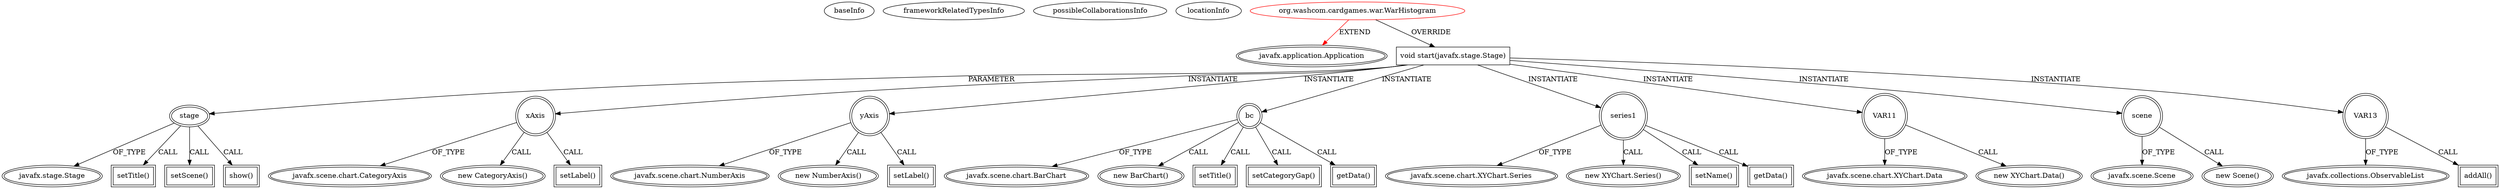 digraph {
baseInfo[graphId=1994,category="extension_graph",isAnonymous=false,possibleRelation=false]
frameworkRelatedTypesInfo[0="javafx.application.Application"]
possibleCollaborationsInfo[]
locationInfo[projectName="bdkosher-card-games",filePath="/bdkosher-card-games/card-games-master/src/org/washcom/cardgames/war/WarHistogram.java",contextSignature="WarHistogram",graphId="1994"]
0[label="org.washcom.cardgames.war.WarHistogram",vertexType="ROOT_CLIENT_CLASS_DECLARATION",isFrameworkType=false,color=red]
1[label="javafx.application.Application",vertexType="FRAMEWORK_CLASS_TYPE",isFrameworkType=true,peripheries=2]
2[label="void start(javafx.stage.Stage)",vertexType="OVERRIDING_METHOD_DECLARATION",isFrameworkType=false,shape=box]
3[label="stage",vertexType="PARAMETER_DECLARATION",isFrameworkType=true,peripheries=2]
4[label="javafx.stage.Stage",vertexType="FRAMEWORK_CLASS_TYPE",isFrameworkType=true,peripheries=2]
6[label="setTitle()",vertexType="INSIDE_CALL",isFrameworkType=true,peripheries=2,shape=box]
8[label="xAxis",vertexType="VARIABLE_EXPRESION",isFrameworkType=true,peripheries=2,shape=circle]
9[label="javafx.scene.chart.CategoryAxis",vertexType="FRAMEWORK_CLASS_TYPE",isFrameworkType=true,peripheries=2]
7[label="new CategoryAxis()",vertexType="CONSTRUCTOR_CALL",isFrameworkType=true,peripheries=2]
11[label="setLabel()",vertexType="INSIDE_CALL",isFrameworkType=true,peripheries=2,shape=box]
13[label="yAxis",vertexType="VARIABLE_EXPRESION",isFrameworkType=true,peripheries=2,shape=circle]
14[label="javafx.scene.chart.NumberAxis",vertexType="FRAMEWORK_CLASS_TYPE",isFrameworkType=true,peripheries=2]
12[label="new NumberAxis()",vertexType="CONSTRUCTOR_CALL",isFrameworkType=true,peripheries=2]
16[label="setLabel()",vertexType="INSIDE_CALL",isFrameworkType=true,peripheries=2,shape=box]
18[label="bc",vertexType="VARIABLE_EXPRESION",isFrameworkType=true,peripheries=2,shape=circle]
19[label="javafx.scene.chart.BarChart",vertexType="FRAMEWORK_CLASS_TYPE",isFrameworkType=true,peripheries=2]
17[label="new BarChart()",vertexType="CONSTRUCTOR_CALL",isFrameworkType=true,peripheries=2]
21[label="setTitle()",vertexType="INSIDE_CALL",isFrameworkType=true,peripheries=2,shape=box]
23[label="setCategoryGap()",vertexType="INSIDE_CALL",isFrameworkType=true,peripheries=2,shape=box]
25[label="series1",vertexType="VARIABLE_EXPRESION",isFrameworkType=true,peripheries=2,shape=circle]
26[label="javafx.scene.chart.XYChart.Series",vertexType="FRAMEWORK_CLASS_TYPE",isFrameworkType=true,peripheries=2]
24[label="new XYChart.Series()",vertexType="CONSTRUCTOR_CALL",isFrameworkType=true,peripheries=2]
28[label="setName()",vertexType="INSIDE_CALL",isFrameworkType=true,peripheries=2,shape=box]
30[label="getData()",vertexType="INSIDE_CALL",isFrameworkType=true,peripheries=2,shape=box]
32[label="VAR11",vertexType="VARIABLE_EXPRESION",isFrameworkType=true,peripheries=2,shape=circle]
33[label="javafx.scene.chart.XYChart.Data",vertexType="FRAMEWORK_CLASS_TYPE",isFrameworkType=true,peripheries=2]
31[label="new XYChart.Data()",vertexType="CONSTRUCTOR_CALL",isFrameworkType=true,peripheries=2]
35[label="scene",vertexType="VARIABLE_EXPRESION",isFrameworkType=true,peripheries=2,shape=circle]
36[label="javafx.scene.Scene",vertexType="FRAMEWORK_CLASS_TYPE",isFrameworkType=true,peripheries=2]
34[label="new Scene()",vertexType="CONSTRUCTOR_CALL",isFrameworkType=true,peripheries=2]
37[label="VAR13",vertexType="VARIABLE_EXPRESION",isFrameworkType=true,peripheries=2,shape=circle]
39[label="javafx.collections.ObservableList",vertexType="FRAMEWORK_INTERFACE_TYPE",isFrameworkType=true,peripheries=2]
38[label="addAll()",vertexType="INSIDE_CALL",isFrameworkType=true,peripheries=2,shape=box]
41[label="getData()",vertexType="INSIDE_CALL",isFrameworkType=true,peripheries=2,shape=box]
43[label="setScene()",vertexType="INSIDE_CALL",isFrameworkType=true,peripheries=2,shape=box]
45[label="show()",vertexType="INSIDE_CALL",isFrameworkType=true,peripheries=2,shape=box]
0->1[label="EXTEND",color=red]
0->2[label="OVERRIDE"]
3->4[label="OF_TYPE"]
2->3[label="PARAMETER"]
3->6[label="CALL"]
2->8[label="INSTANTIATE"]
8->9[label="OF_TYPE"]
8->7[label="CALL"]
8->11[label="CALL"]
2->13[label="INSTANTIATE"]
13->14[label="OF_TYPE"]
13->12[label="CALL"]
13->16[label="CALL"]
2->18[label="INSTANTIATE"]
18->19[label="OF_TYPE"]
18->17[label="CALL"]
18->21[label="CALL"]
18->23[label="CALL"]
2->25[label="INSTANTIATE"]
25->26[label="OF_TYPE"]
25->24[label="CALL"]
25->28[label="CALL"]
25->30[label="CALL"]
2->32[label="INSTANTIATE"]
32->33[label="OF_TYPE"]
32->31[label="CALL"]
2->35[label="INSTANTIATE"]
35->36[label="OF_TYPE"]
35->34[label="CALL"]
2->37[label="INSTANTIATE"]
37->39[label="OF_TYPE"]
37->38[label="CALL"]
18->41[label="CALL"]
3->43[label="CALL"]
3->45[label="CALL"]
}

